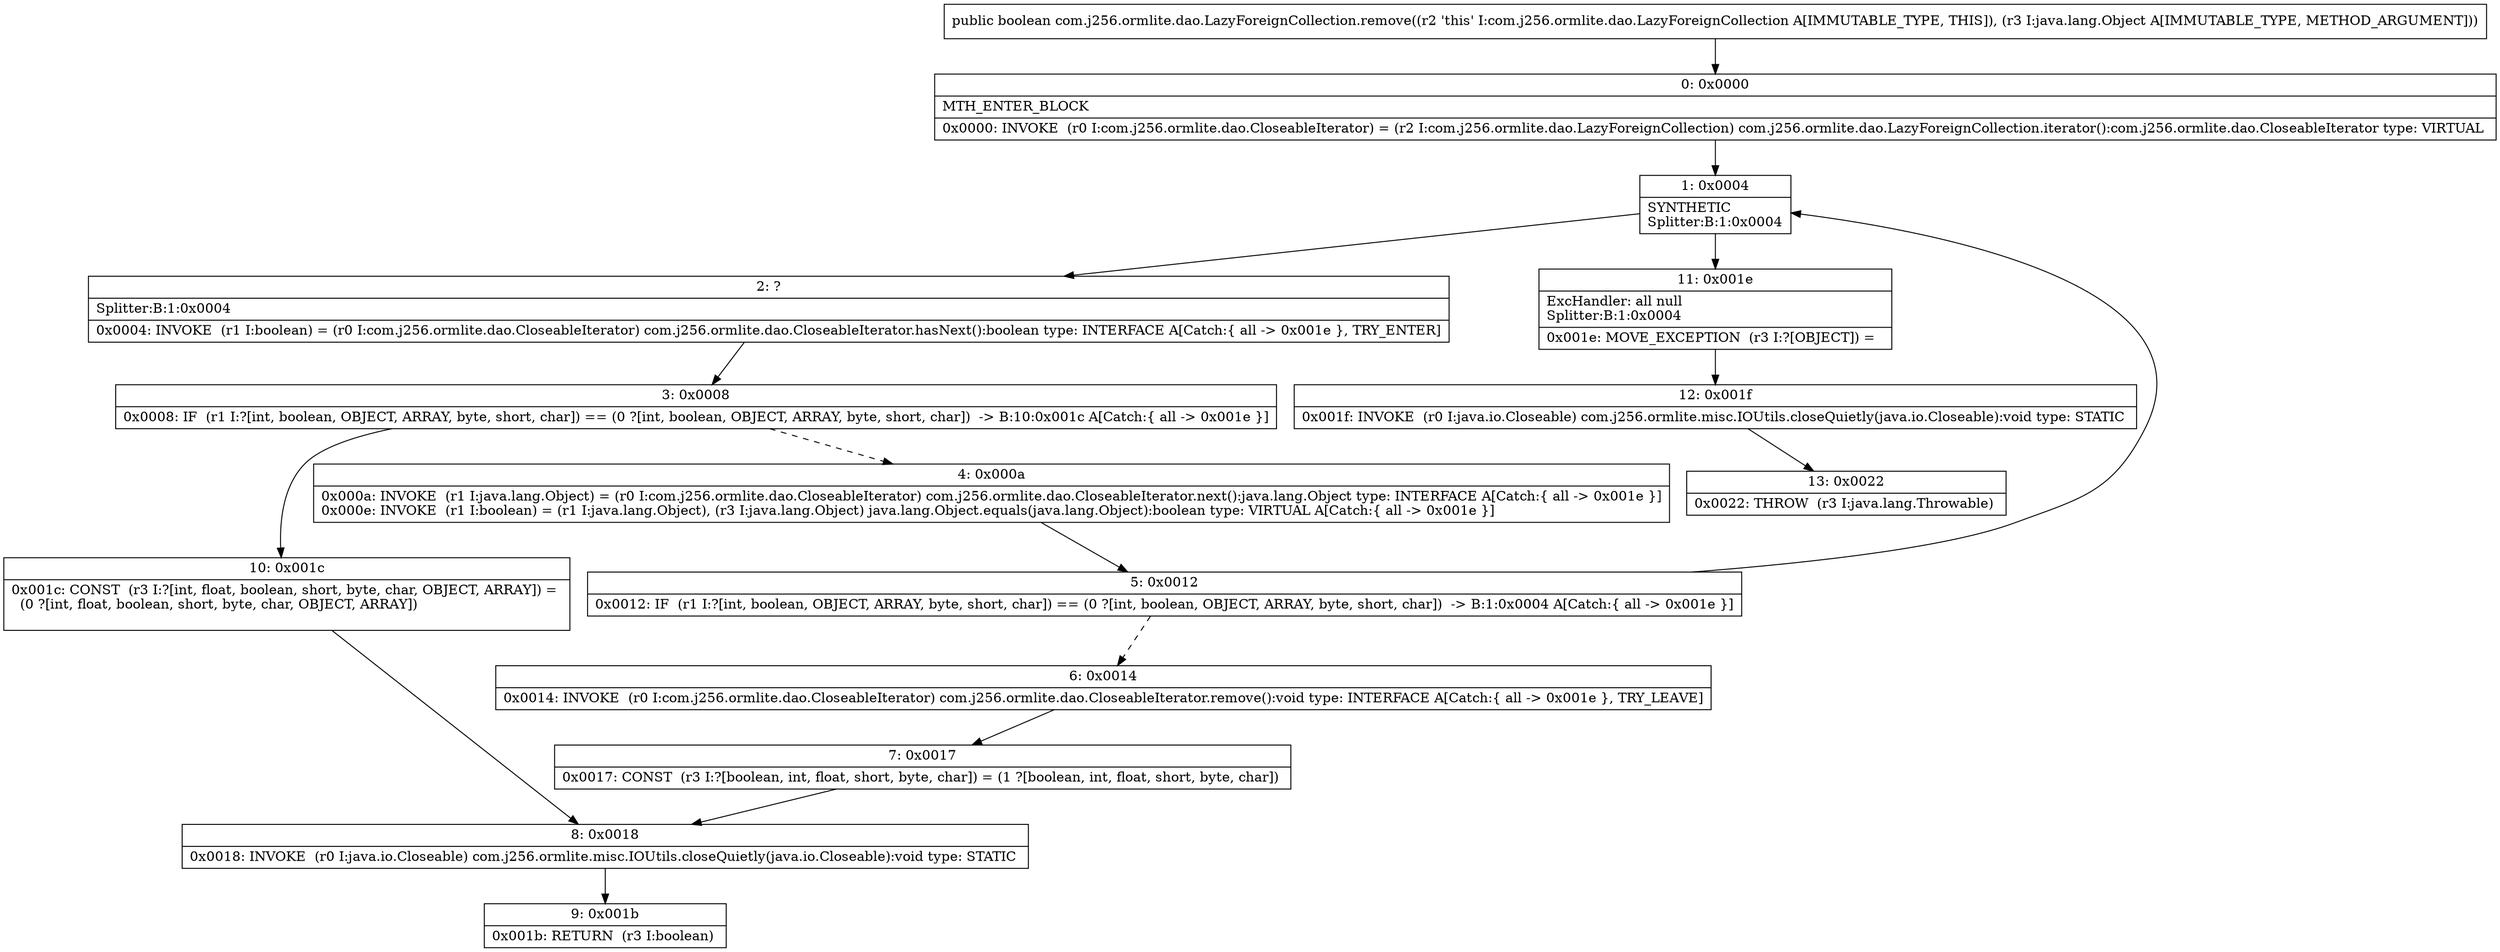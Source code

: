 digraph "CFG forcom.j256.ormlite.dao.LazyForeignCollection.remove(Ljava\/lang\/Object;)Z" {
Node_0 [shape=record,label="{0\:\ 0x0000|MTH_ENTER_BLOCK\l|0x0000: INVOKE  (r0 I:com.j256.ormlite.dao.CloseableIterator) = (r2 I:com.j256.ormlite.dao.LazyForeignCollection) com.j256.ormlite.dao.LazyForeignCollection.iterator():com.j256.ormlite.dao.CloseableIterator type: VIRTUAL \l}"];
Node_1 [shape=record,label="{1\:\ 0x0004|SYNTHETIC\lSplitter:B:1:0x0004\l}"];
Node_2 [shape=record,label="{2\:\ ?|Splitter:B:1:0x0004\l|0x0004: INVOKE  (r1 I:boolean) = (r0 I:com.j256.ormlite.dao.CloseableIterator) com.j256.ormlite.dao.CloseableIterator.hasNext():boolean type: INTERFACE A[Catch:\{ all \-\> 0x001e \}, TRY_ENTER]\l}"];
Node_3 [shape=record,label="{3\:\ 0x0008|0x0008: IF  (r1 I:?[int, boolean, OBJECT, ARRAY, byte, short, char]) == (0 ?[int, boolean, OBJECT, ARRAY, byte, short, char])  \-\> B:10:0x001c A[Catch:\{ all \-\> 0x001e \}]\l}"];
Node_4 [shape=record,label="{4\:\ 0x000a|0x000a: INVOKE  (r1 I:java.lang.Object) = (r0 I:com.j256.ormlite.dao.CloseableIterator) com.j256.ormlite.dao.CloseableIterator.next():java.lang.Object type: INTERFACE A[Catch:\{ all \-\> 0x001e \}]\l0x000e: INVOKE  (r1 I:boolean) = (r1 I:java.lang.Object), (r3 I:java.lang.Object) java.lang.Object.equals(java.lang.Object):boolean type: VIRTUAL A[Catch:\{ all \-\> 0x001e \}]\l}"];
Node_5 [shape=record,label="{5\:\ 0x0012|0x0012: IF  (r1 I:?[int, boolean, OBJECT, ARRAY, byte, short, char]) == (0 ?[int, boolean, OBJECT, ARRAY, byte, short, char])  \-\> B:1:0x0004 A[Catch:\{ all \-\> 0x001e \}]\l}"];
Node_6 [shape=record,label="{6\:\ 0x0014|0x0014: INVOKE  (r0 I:com.j256.ormlite.dao.CloseableIterator) com.j256.ormlite.dao.CloseableIterator.remove():void type: INTERFACE A[Catch:\{ all \-\> 0x001e \}, TRY_LEAVE]\l}"];
Node_7 [shape=record,label="{7\:\ 0x0017|0x0017: CONST  (r3 I:?[boolean, int, float, short, byte, char]) = (1 ?[boolean, int, float, short, byte, char]) \l}"];
Node_8 [shape=record,label="{8\:\ 0x0018|0x0018: INVOKE  (r0 I:java.io.Closeable) com.j256.ormlite.misc.IOUtils.closeQuietly(java.io.Closeable):void type: STATIC \l}"];
Node_9 [shape=record,label="{9\:\ 0x001b|0x001b: RETURN  (r3 I:boolean) \l}"];
Node_10 [shape=record,label="{10\:\ 0x001c|0x001c: CONST  (r3 I:?[int, float, boolean, short, byte, char, OBJECT, ARRAY]) = \l  (0 ?[int, float, boolean, short, byte, char, OBJECT, ARRAY])\l \l}"];
Node_11 [shape=record,label="{11\:\ 0x001e|ExcHandler: all null\lSplitter:B:1:0x0004\l|0x001e: MOVE_EXCEPTION  (r3 I:?[OBJECT]) =  \l}"];
Node_12 [shape=record,label="{12\:\ 0x001f|0x001f: INVOKE  (r0 I:java.io.Closeable) com.j256.ormlite.misc.IOUtils.closeQuietly(java.io.Closeable):void type: STATIC \l}"];
Node_13 [shape=record,label="{13\:\ 0x0022|0x0022: THROW  (r3 I:java.lang.Throwable) \l}"];
MethodNode[shape=record,label="{public boolean com.j256.ormlite.dao.LazyForeignCollection.remove((r2 'this' I:com.j256.ormlite.dao.LazyForeignCollection A[IMMUTABLE_TYPE, THIS]), (r3 I:java.lang.Object A[IMMUTABLE_TYPE, METHOD_ARGUMENT])) }"];
MethodNode -> Node_0;
Node_0 -> Node_1;
Node_1 -> Node_2;
Node_1 -> Node_11;
Node_2 -> Node_3;
Node_3 -> Node_4[style=dashed];
Node_3 -> Node_10;
Node_4 -> Node_5;
Node_5 -> Node_1;
Node_5 -> Node_6[style=dashed];
Node_6 -> Node_7;
Node_7 -> Node_8;
Node_8 -> Node_9;
Node_10 -> Node_8;
Node_11 -> Node_12;
Node_12 -> Node_13;
}

